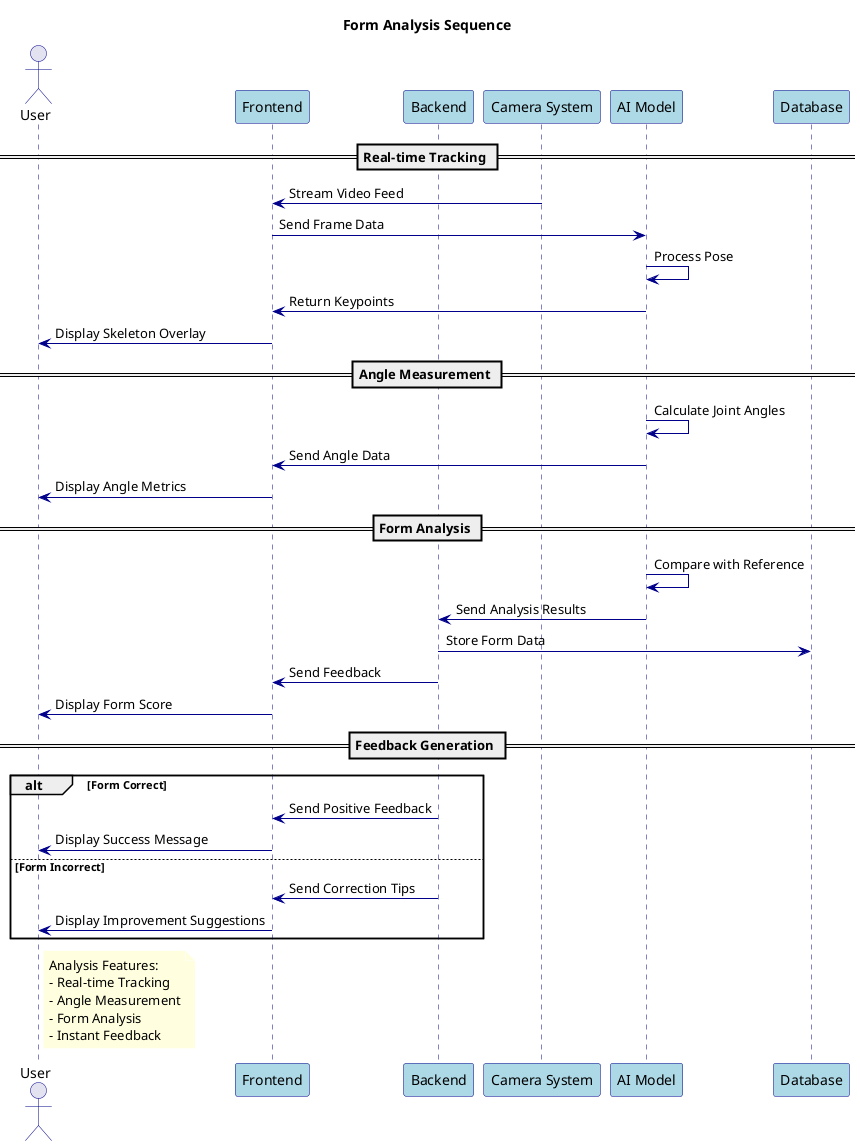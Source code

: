 @startuml FormAnalysis

' Styling
skinparam backgroundColor white
skinparam sequence {
    ArrowColor DarkBlue
    ActorBorderColor DarkBlue
    LifeLineBorderColor DarkBlue
    ParticipantBorderColor DarkBlue
    ParticipantBackgroundColor LightBlue
}
skinparam note {
    BackgroundColor LightYellow
    BorderColor DarkYellow
    FontColor Black
}

title Form Analysis Sequence

actor User
participant "Frontend" as FE
participant "Backend" as BE
participant "Camera System" as CS
participant "AI Model" as AI
participant "Database" as DB

== Real-time Tracking ==

CS -> FE: Stream Video Feed
FE -> AI: Send Frame Data
AI -> AI: Process Pose
AI -> FE: Return Keypoints
FE -> User: Display Skeleton Overlay

== Angle Measurement ==

AI -> AI: Calculate Joint Angles
AI -> FE: Send Angle Data
FE -> User: Display Angle Metrics

== Form Analysis ==

AI -> AI: Compare with Reference
AI -> BE: Send Analysis Results
BE -> DB: Store Form Data
BE -> FE: Send Feedback
FE -> User: Display Form Score

== Feedback Generation ==

alt Form Correct
    BE -> FE: Send Positive Feedback
    FE -> User: Display Success Message
else Form Incorrect
    BE -> FE: Send Correction Tips
    FE -> User: Display Improvement Suggestions
end

note right of User
  Analysis Features:
  - Real-time Tracking
  - Angle Measurement
  - Form Analysis
  - Instant Feedback
end note

@enduml 